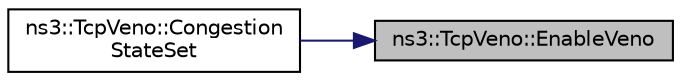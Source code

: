 digraph "ns3::TcpVeno::EnableVeno"
{
 // LATEX_PDF_SIZE
  edge [fontname="Helvetica",fontsize="10",labelfontname="Helvetica",labelfontsize="10"];
  node [fontname="Helvetica",fontsize="10",shape=record];
  rankdir="RL";
  Node1 [label="ns3::TcpVeno::EnableVeno",height=0.2,width=0.4,color="black", fillcolor="grey75", style="filled", fontcolor="black",tooltip="Enable Veno algorithm to start Veno sampling."];
  Node1 -> Node2 [dir="back",color="midnightblue",fontsize="10",style="solid",fontname="Helvetica"];
  Node2 [label="ns3::TcpVeno::Congestion\lStateSet",height=0.2,width=0.4,color="black", fillcolor="white", style="filled",URL="$classns3_1_1_tcp_veno.html#a39f34ca48e88063934c9c4f893d9c1dc",tooltip="Enable/disable Veno depending on the congestion state."];
}
